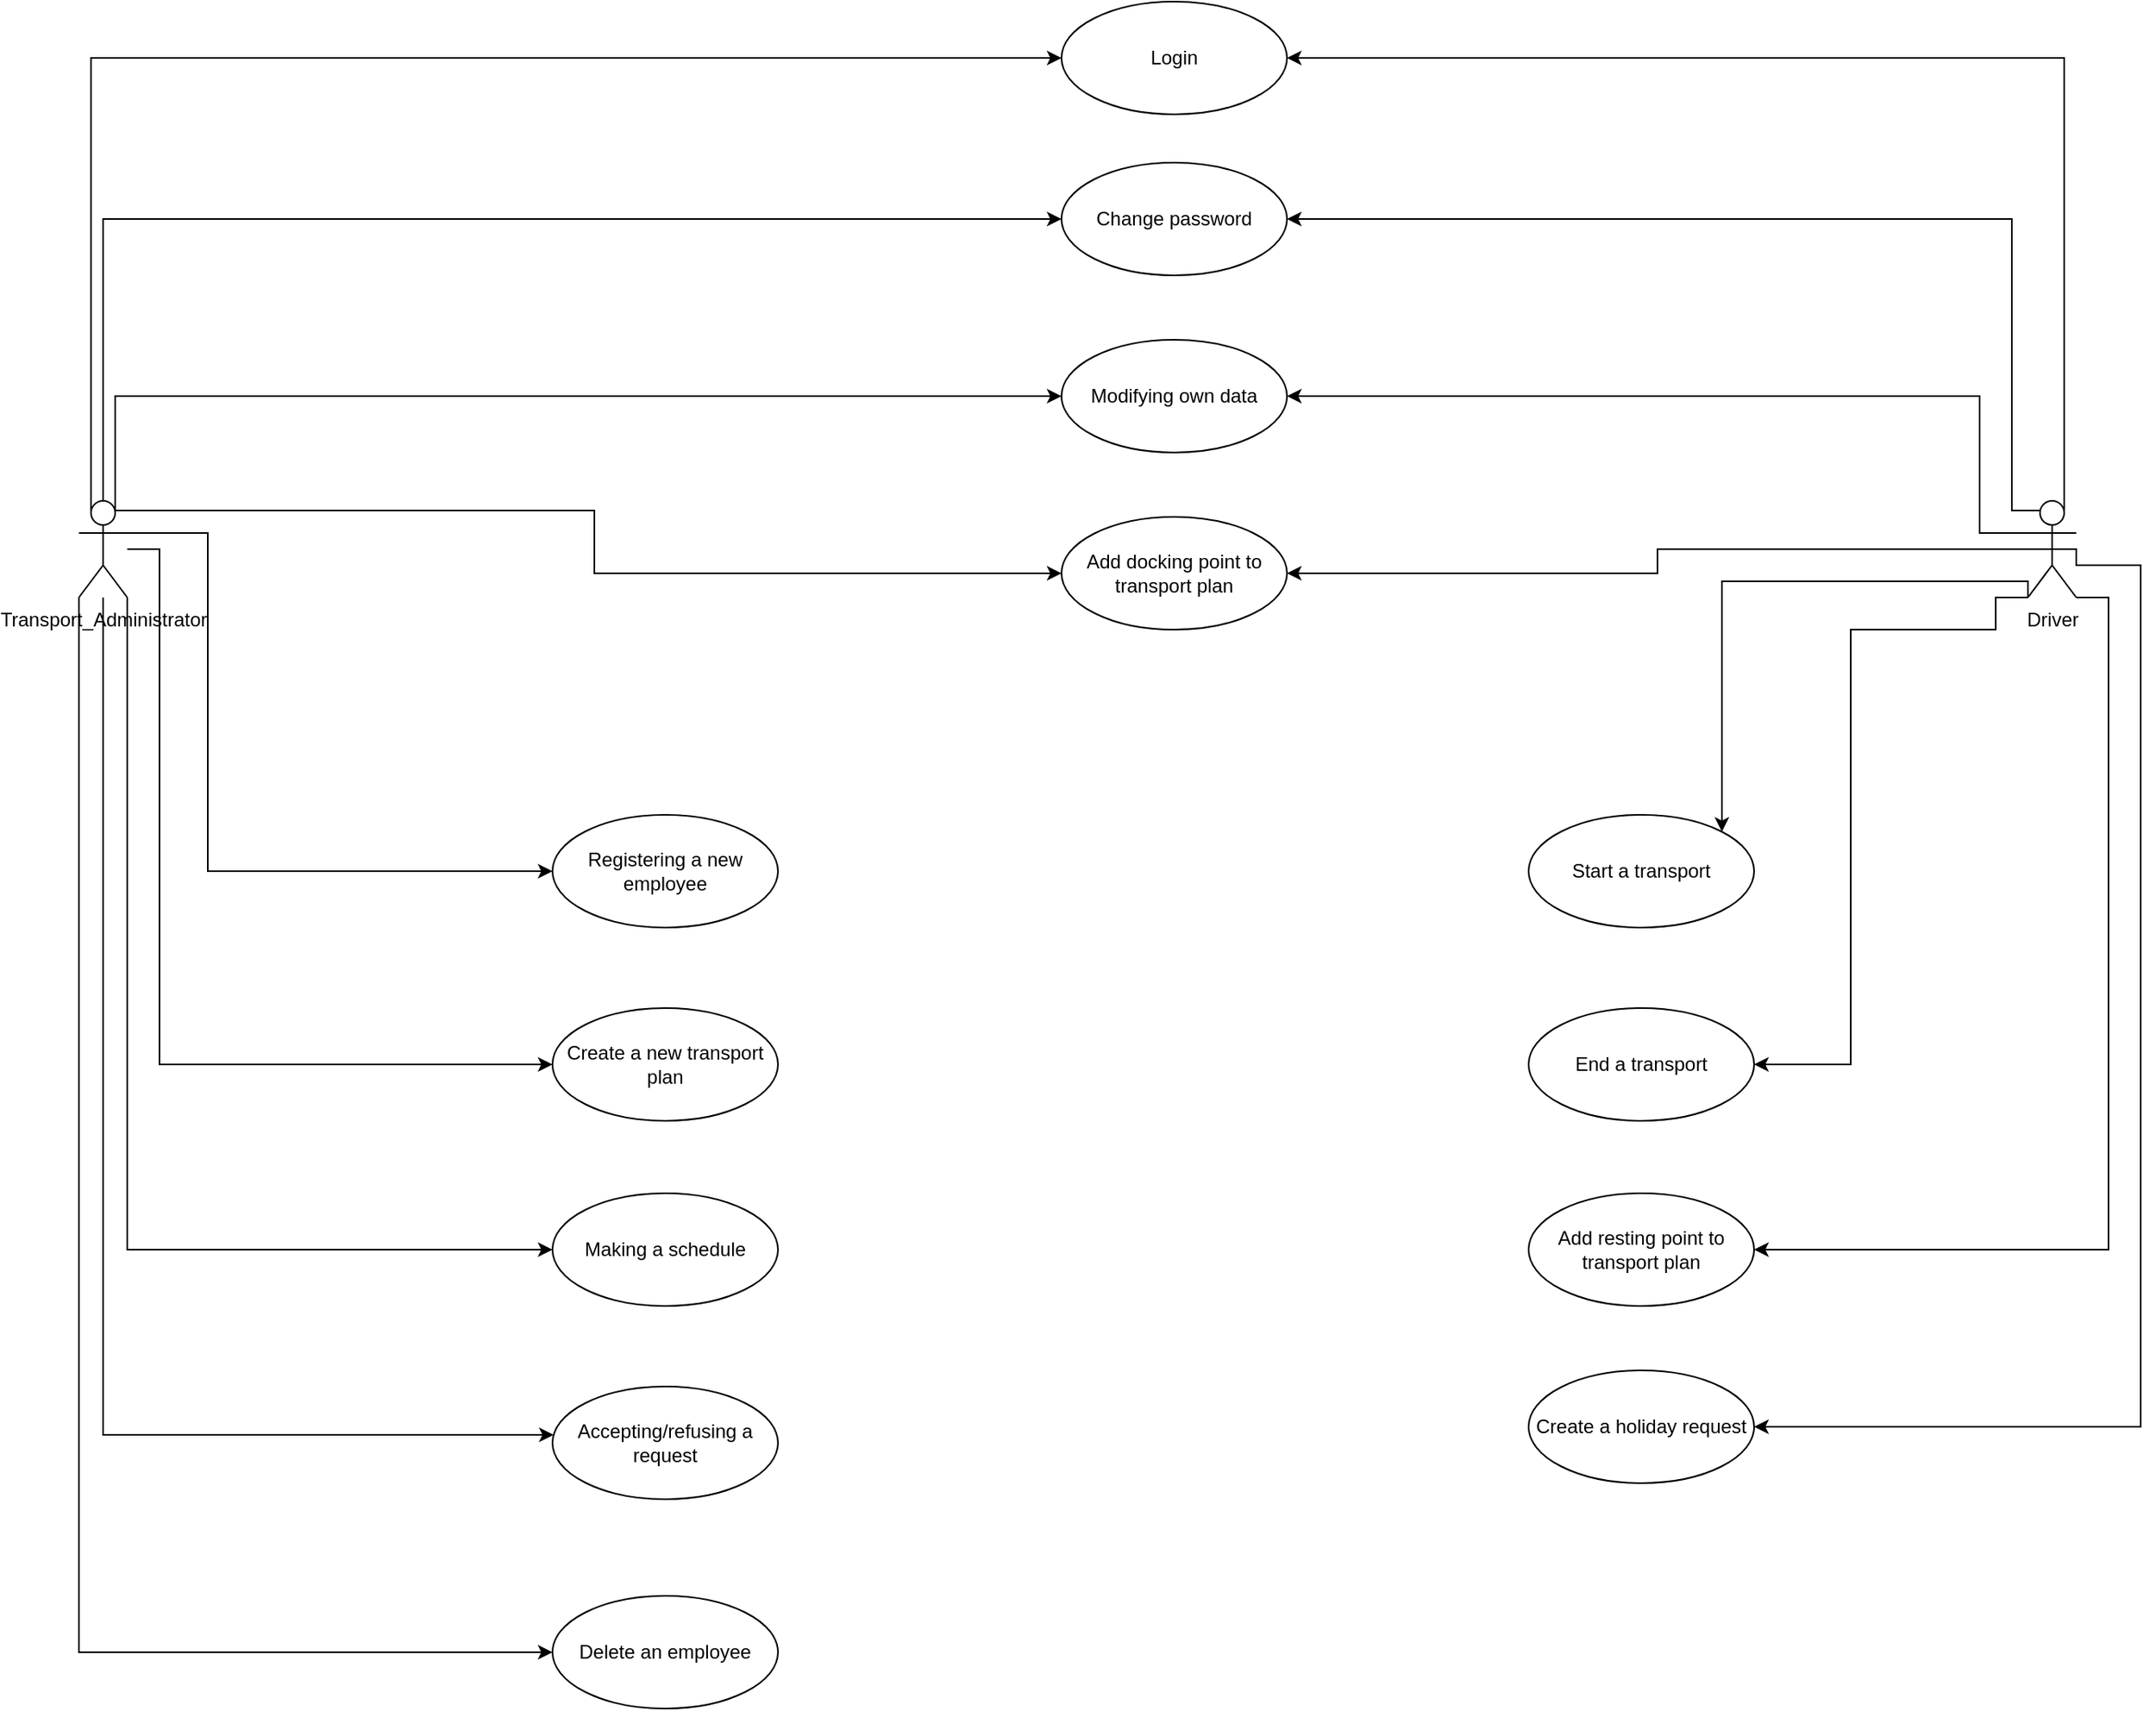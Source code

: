 <mxfile version="22.0.8" type="device">
  <diagram name="1 oldal" id="z8recYyG7N32adDt-WPR">
    <mxGraphModel dx="1500" dy="830" grid="1" gridSize="10" guides="1" tooltips="1" connect="1" arrows="1" fold="1" page="1" pageScale="1" pageWidth="827" pageHeight="1169" math="0" shadow="0">
      <root>
        <mxCell id="0" />
        <mxCell id="1" parent="0" />
        <mxCell id="rj7Q8CsbbbSVXyxZb8OY-9" style="edgeStyle=orthogonalEdgeStyle;rounded=0;orthogonalLoop=1;jettySize=auto;html=1;entryX=0;entryY=0.5;entryDx=0;entryDy=0;" edge="1" parent="1" source="rj7Q8CsbbbSVXyxZb8OY-1" target="rj7Q8CsbbbSVXyxZb8OY-4">
          <mxGeometry relative="1" as="geometry">
            <Array as="points">
              <mxPoint x="140" y="360" />
              <mxPoint x="140" y="570" />
            </Array>
          </mxGeometry>
        </mxCell>
        <mxCell id="rj7Q8CsbbbSVXyxZb8OY-11" style="edgeStyle=orthogonalEdgeStyle;rounded=0;orthogonalLoop=1;jettySize=auto;html=1;entryX=0;entryY=0.5;entryDx=0;entryDy=0;" edge="1" parent="1" source="rj7Q8CsbbbSVXyxZb8OY-1" target="rj7Q8CsbbbSVXyxZb8OY-7">
          <mxGeometry relative="1" as="geometry">
            <Array as="points">
              <mxPoint x="90" y="805" />
            </Array>
          </mxGeometry>
        </mxCell>
        <mxCell id="rj7Q8CsbbbSVXyxZb8OY-12" style="edgeStyle=orthogonalEdgeStyle;rounded=0;orthogonalLoop=1;jettySize=auto;html=1;" edge="1" parent="1" source="rj7Q8CsbbbSVXyxZb8OY-1" target="rj7Q8CsbbbSVXyxZb8OY-8">
          <mxGeometry relative="1" as="geometry">
            <Array as="points">
              <mxPoint x="75" y="920" />
            </Array>
          </mxGeometry>
        </mxCell>
        <mxCell id="rj7Q8CsbbbSVXyxZb8OY-15" style="edgeStyle=orthogonalEdgeStyle;rounded=0;orthogonalLoop=1;jettySize=auto;html=1;exitX=0.25;exitY=0.1;exitDx=0;exitDy=0;exitPerimeter=0;entryX=0;entryY=0.5;entryDx=0;entryDy=0;" edge="1" parent="1" source="rj7Q8CsbbbSVXyxZb8OY-1" target="rj7Q8CsbbbSVXyxZb8OY-14">
          <mxGeometry relative="1" as="geometry">
            <Array as="points">
              <mxPoint x="68" y="65" />
            </Array>
          </mxGeometry>
        </mxCell>
        <mxCell id="rj7Q8CsbbbSVXyxZb8OY-18" style="edgeStyle=orthogonalEdgeStyle;rounded=0;orthogonalLoop=1;jettySize=auto;html=1;exitX=0.5;exitY=0;exitDx=0;exitDy=0;exitPerimeter=0;entryX=0;entryY=0.5;entryDx=0;entryDy=0;" edge="1" parent="1" source="rj7Q8CsbbbSVXyxZb8OY-1" target="rj7Q8CsbbbSVXyxZb8OY-17">
          <mxGeometry relative="1" as="geometry" />
        </mxCell>
        <mxCell id="rj7Q8CsbbbSVXyxZb8OY-28" style="edgeStyle=orthogonalEdgeStyle;rounded=0;orthogonalLoop=1;jettySize=auto;html=1;exitX=0;exitY=1;exitDx=0;exitDy=0;exitPerimeter=0;entryX=0;entryY=0.5;entryDx=0;entryDy=0;" edge="1" parent="1" source="rj7Q8CsbbbSVXyxZb8OY-1" target="rj7Q8CsbbbSVXyxZb8OY-27">
          <mxGeometry relative="1" as="geometry" />
        </mxCell>
        <mxCell id="rj7Q8CsbbbSVXyxZb8OY-29" style="edgeStyle=orthogonalEdgeStyle;rounded=0;orthogonalLoop=1;jettySize=auto;html=1;exitX=0.75;exitY=0.1;exitDx=0;exitDy=0;exitPerimeter=0;entryX=0;entryY=0.5;entryDx=0;entryDy=0;" edge="1" parent="1" source="rj7Q8CsbbbSVXyxZb8OY-1" target="rj7Q8CsbbbSVXyxZb8OY-21">
          <mxGeometry relative="1" as="geometry">
            <Array as="points">
              <mxPoint x="83" y="275" />
            </Array>
          </mxGeometry>
        </mxCell>
        <mxCell id="rj7Q8CsbbbSVXyxZb8OY-30" style="edgeStyle=orthogonalEdgeStyle;rounded=0;orthogonalLoop=1;jettySize=auto;html=1;exitX=0.75;exitY=0.1;exitDx=0;exitDy=0;exitPerimeter=0;" edge="1" parent="1" source="rj7Q8CsbbbSVXyxZb8OY-1" target="rj7Q8CsbbbSVXyxZb8OY-25">
          <mxGeometry relative="1" as="geometry" />
        </mxCell>
        <mxCell id="rj7Q8CsbbbSVXyxZb8OY-1" value="Transport_Administrator" style="shape=umlActor;verticalLabelPosition=bottom;verticalAlign=top;html=1;outlineConnect=0;" vertex="1" parent="1">
          <mxGeometry x="60" y="340" width="30" height="60" as="geometry" />
        </mxCell>
        <mxCell id="rj7Q8CsbbbSVXyxZb8OY-4" value="Registering a new employee" style="ellipse;whiteSpace=wrap;html=1;" vertex="1" parent="1">
          <mxGeometry x="354" y="535" width="140" height="70" as="geometry" />
        </mxCell>
        <mxCell id="rj7Q8CsbbbSVXyxZb8OY-6" value="Create a new transport plan" style="ellipse;whiteSpace=wrap;html=1;" vertex="1" parent="1">
          <mxGeometry x="354" y="655" width="140" height="70" as="geometry" />
        </mxCell>
        <mxCell id="rj7Q8CsbbbSVXyxZb8OY-7" value="Making a schedule" style="ellipse;whiteSpace=wrap;html=1;" vertex="1" parent="1">
          <mxGeometry x="354" y="770" width="140" height="70" as="geometry" />
        </mxCell>
        <mxCell id="rj7Q8CsbbbSVXyxZb8OY-8" value="Accepting/refusing a request" style="ellipse;whiteSpace=wrap;html=1;" vertex="1" parent="1">
          <mxGeometry x="354" y="890" width="140" height="70" as="geometry" />
        </mxCell>
        <mxCell id="rj7Q8CsbbbSVXyxZb8OY-10" style="edgeStyle=orthogonalEdgeStyle;rounded=0;orthogonalLoop=1;jettySize=auto;html=1;entryX=0;entryY=0.5;entryDx=0;entryDy=0;" edge="1" parent="1" source="rj7Q8CsbbbSVXyxZb8OY-1" target="rj7Q8CsbbbSVXyxZb8OY-6">
          <mxGeometry relative="1" as="geometry">
            <Array as="points">
              <mxPoint x="110" y="370" />
              <mxPoint x="110" y="690" />
            </Array>
          </mxGeometry>
        </mxCell>
        <mxCell id="rj7Q8CsbbbSVXyxZb8OY-16" style="edgeStyle=orthogonalEdgeStyle;rounded=0;orthogonalLoop=1;jettySize=auto;html=1;exitX=0.75;exitY=0.1;exitDx=0;exitDy=0;exitPerimeter=0;" edge="1" parent="1" source="rj7Q8CsbbbSVXyxZb8OY-13" target="rj7Q8CsbbbSVXyxZb8OY-14">
          <mxGeometry relative="1" as="geometry">
            <Array as="points">
              <mxPoint x="1292" y="65" />
            </Array>
          </mxGeometry>
        </mxCell>
        <mxCell id="rj7Q8CsbbbSVXyxZb8OY-20" style="edgeStyle=orthogonalEdgeStyle;rounded=0;orthogonalLoop=1;jettySize=auto;html=1;exitX=0.25;exitY=0.1;exitDx=0;exitDy=0;exitPerimeter=0;entryX=1;entryY=0.5;entryDx=0;entryDy=0;" edge="1" parent="1" source="rj7Q8CsbbbSVXyxZb8OY-13" target="rj7Q8CsbbbSVXyxZb8OY-17">
          <mxGeometry relative="1" as="geometry">
            <Array as="points">
              <mxPoint x="1260" y="346" />
              <mxPoint x="1260" y="165" />
            </Array>
          </mxGeometry>
        </mxCell>
        <mxCell id="rj7Q8CsbbbSVXyxZb8OY-31" style="edgeStyle=orthogonalEdgeStyle;rounded=0;orthogonalLoop=1;jettySize=auto;html=1;exitX=0;exitY=0.333;exitDx=0;exitDy=0;exitPerimeter=0;entryX=1;entryY=0.5;entryDx=0;entryDy=0;" edge="1" parent="1" source="rj7Q8CsbbbSVXyxZb8OY-13" target="rj7Q8CsbbbSVXyxZb8OY-21">
          <mxGeometry relative="1" as="geometry">
            <Array as="points">
              <mxPoint x="1240" y="360" />
              <mxPoint x="1240" y="275" />
            </Array>
          </mxGeometry>
        </mxCell>
        <mxCell id="rj7Q8CsbbbSVXyxZb8OY-32" style="edgeStyle=orthogonalEdgeStyle;rounded=0;orthogonalLoop=1;jettySize=auto;html=1;exitX=0.5;exitY=0.5;exitDx=0;exitDy=0;exitPerimeter=0;" edge="1" parent="1" source="rj7Q8CsbbbSVXyxZb8OY-13" target="rj7Q8CsbbbSVXyxZb8OY-25">
          <mxGeometry relative="1" as="geometry" />
        </mxCell>
        <mxCell id="rj7Q8CsbbbSVXyxZb8OY-33" style="edgeStyle=orthogonalEdgeStyle;rounded=0;orthogonalLoop=1;jettySize=auto;html=1;exitX=0;exitY=1;exitDx=0;exitDy=0;exitPerimeter=0;" edge="1" parent="1" source="rj7Q8CsbbbSVXyxZb8OY-13" target="rj7Q8CsbbbSVXyxZb8OY-22">
          <mxGeometry relative="1" as="geometry">
            <Array as="points">
              <mxPoint x="1270" y="390" />
              <mxPoint x="1080" y="390" />
            </Array>
          </mxGeometry>
        </mxCell>
        <mxCell id="rj7Q8CsbbbSVXyxZb8OY-34" style="edgeStyle=orthogonalEdgeStyle;rounded=0;orthogonalLoop=1;jettySize=auto;html=1;exitX=0;exitY=1;exitDx=0;exitDy=0;exitPerimeter=0;entryX=1;entryY=0.5;entryDx=0;entryDy=0;" edge="1" parent="1" source="rj7Q8CsbbbSVXyxZb8OY-13" target="rj7Q8CsbbbSVXyxZb8OY-23">
          <mxGeometry relative="1" as="geometry">
            <Array as="points">
              <mxPoint x="1250" y="400" />
              <mxPoint x="1250" y="420" />
              <mxPoint x="1160" y="420" />
              <mxPoint x="1160" y="690" />
            </Array>
          </mxGeometry>
        </mxCell>
        <mxCell id="rj7Q8CsbbbSVXyxZb8OY-35" style="edgeStyle=orthogonalEdgeStyle;rounded=0;orthogonalLoop=1;jettySize=auto;html=1;entryX=1;entryY=0.5;entryDx=0;entryDy=0;" edge="1" parent="1" source="rj7Q8CsbbbSVXyxZb8OY-13" target="rj7Q8CsbbbSVXyxZb8OY-24">
          <mxGeometry relative="1" as="geometry">
            <Array as="points">
              <mxPoint x="1320" y="400" />
              <mxPoint x="1320" y="805" />
            </Array>
          </mxGeometry>
        </mxCell>
        <mxCell id="rj7Q8CsbbbSVXyxZb8OY-36" style="edgeStyle=orthogonalEdgeStyle;rounded=0;orthogonalLoop=1;jettySize=auto;html=1;exitX=0.5;exitY=0.5;exitDx=0;exitDy=0;exitPerimeter=0;entryX=1;entryY=0.5;entryDx=0;entryDy=0;" edge="1" parent="1" source="rj7Q8CsbbbSVXyxZb8OY-13" target="rj7Q8CsbbbSVXyxZb8OY-26">
          <mxGeometry relative="1" as="geometry">
            <Array as="points">
              <mxPoint x="1300" y="370" />
              <mxPoint x="1300" y="380" />
              <mxPoint x="1340" y="380" />
              <mxPoint x="1340" y="915" />
            </Array>
          </mxGeometry>
        </mxCell>
        <mxCell id="rj7Q8CsbbbSVXyxZb8OY-13" value="Driver" style="shape=umlActor;verticalLabelPosition=bottom;verticalAlign=top;html=1;" vertex="1" parent="1">
          <mxGeometry x="1270" y="340" width="30" height="60" as="geometry" />
        </mxCell>
        <mxCell id="rj7Q8CsbbbSVXyxZb8OY-14" value="Login" style="ellipse;whiteSpace=wrap;html=1;" vertex="1" parent="1">
          <mxGeometry x="670" y="30" width="140" height="70" as="geometry" />
        </mxCell>
        <mxCell id="rj7Q8CsbbbSVXyxZb8OY-17" value="Change password" style="ellipse;whiteSpace=wrap;html=1;" vertex="1" parent="1">
          <mxGeometry x="670" y="130" width="140" height="70" as="geometry" />
        </mxCell>
        <mxCell id="rj7Q8CsbbbSVXyxZb8OY-21" value="Modifying own data" style="ellipse;whiteSpace=wrap;html=1;" vertex="1" parent="1">
          <mxGeometry x="670" y="240" width="140" height="70" as="geometry" />
        </mxCell>
        <mxCell id="rj7Q8CsbbbSVXyxZb8OY-22" value="Start a transport" style="ellipse;whiteSpace=wrap;html=1;" vertex="1" parent="1">
          <mxGeometry x="960" y="535" width="140" height="70" as="geometry" />
        </mxCell>
        <mxCell id="rj7Q8CsbbbSVXyxZb8OY-23" value="End a transport" style="ellipse;whiteSpace=wrap;html=1;" vertex="1" parent="1">
          <mxGeometry x="960" y="655" width="140" height="70" as="geometry" />
        </mxCell>
        <mxCell id="rj7Q8CsbbbSVXyxZb8OY-24" value="Add resting point to transport plan" style="ellipse;whiteSpace=wrap;html=1;" vertex="1" parent="1">
          <mxGeometry x="960" y="770" width="140" height="70" as="geometry" />
        </mxCell>
        <mxCell id="rj7Q8CsbbbSVXyxZb8OY-25" value="Add docking point to transport plan" style="ellipse;whiteSpace=wrap;html=1;" vertex="1" parent="1">
          <mxGeometry x="670" y="350" width="140" height="70" as="geometry" />
        </mxCell>
        <mxCell id="rj7Q8CsbbbSVXyxZb8OY-26" value="Create a holiday request" style="ellipse;whiteSpace=wrap;html=1;" vertex="1" parent="1">
          <mxGeometry x="960" y="880" width="140" height="70" as="geometry" />
        </mxCell>
        <mxCell id="rj7Q8CsbbbSVXyxZb8OY-27" value="Delete an employee" style="ellipse;whiteSpace=wrap;html=1;" vertex="1" parent="1">
          <mxGeometry x="354" y="1020" width="140" height="70" as="geometry" />
        </mxCell>
      </root>
    </mxGraphModel>
  </diagram>
</mxfile>
